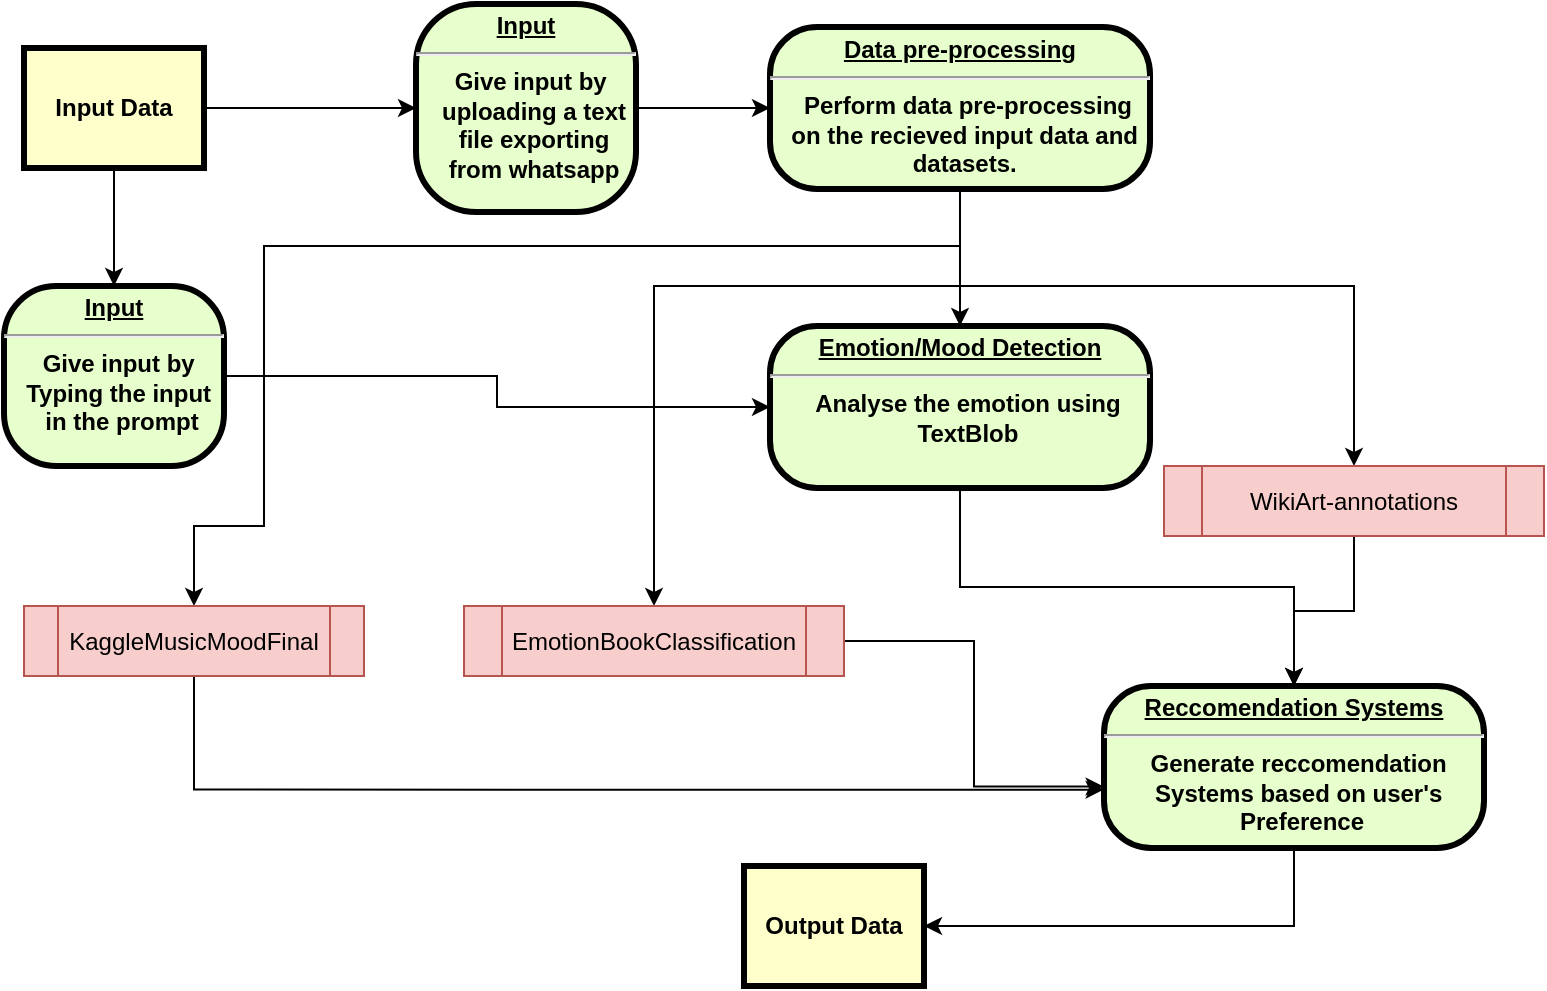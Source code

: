 <mxfile version="21.2.9" type="github">
  <diagram name="Page-1" id="c7558073-3199-34d8-9f00-42111426c3f3">
    <mxGraphModel dx="993" dy="581" grid="1" gridSize="10" guides="1" tooltips="1" connect="1" arrows="1" fold="1" page="1" pageScale="1" pageWidth="826" pageHeight="1169" background="none" math="0" shadow="0">
      <root>
        <mxCell id="0" />
        <mxCell id="1" parent="0" />
        <mxCell id="q90fvKbUCl8BpkUXCEH1-104" value="" style="edgeStyle=orthogonalEdgeStyle;rounded=0;orthogonalLoop=1;jettySize=auto;html=1;" parent="1" source="2" target="q90fvKbUCl8BpkUXCEH1-102" edge="1">
          <mxGeometry relative="1" as="geometry" />
        </mxCell>
        <mxCell id="2" value="&lt;p style=&quot;margin: 0px; margin-top: 4px; text-align: center; text-decoration: underline;&quot;&gt;&lt;strong&gt;Input&lt;br&gt;&lt;/strong&gt;&lt;/p&gt;&lt;hr&gt;&lt;p style=&quot;margin: 0px; margin-left: 8px;&quot;&gt;Give input by&amp;nbsp;&lt;/p&gt;&lt;p style=&quot;margin: 0px; margin-left: 8px;&quot;&gt;uploading a text&lt;br&gt;&lt;/p&gt;&lt;p style=&quot;margin: 0px; margin-left: 8px;&quot;&gt;file exporting&lt;/p&gt;&lt;p style=&quot;margin: 0px; margin-left: 8px;&quot;&gt;from whatsapp&lt;/p&gt;" style="verticalAlign=middle;align=center;overflow=fill;fontSize=12;fontFamily=Helvetica;html=1;rounded=1;fontStyle=1;strokeWidth=3;fillColor=#E6FFCC;arcSize=29;" parent="1" vertex="1">
          <mxGeometry x="236" y="229" width="110" height="104" as="geometry" />
        </mxCell>
        <mxCell id="q90fvKbUCl8BpkUXCEH1-99" value="" style="edgeStyle=orthogonalEdgeStyle;rounded=0;orthogonalLoop=1;jettySize=auto;html=1;" parent="1" source="4" target="2" edge="1">
          <mxGeometry relative="1" as="geometry" />
        </mxCell>
        <mxCell id="q90fvKbUCl8BpkUXCEH1-108" value="" style="edgeStyle=orthogonalEdgeStyle;rounded=0;orthogonalLoop=1;jettySize=auto;html=1;" parent="1" source="4" target="q90fvKbUCl8BpkUXCEH1-107" edge="1">
          <mxGeometry relative="1" as="geometry" />
        </mxCell>
        <mxCell id="4" value="Input Data" style="whiteSpace=wrap;align=center;verticalAlign=middle;fontStyle=1;strokeWidth=3;fillColor=#FFFFCC" parent="1" vertex="1">
          <mxGeometry x="40" y="251" width="90" height="60" as="geometry" />
        </mxCell>
        <mxCell id="q90fvKbUCl8BpkUXCEH1-106" value="" style="edgeStyle=orthogonalEdgeStyle;rounded=0;orthogonalLoop=1;jettySize=auto;html=1;" parent="1" source="q90fvKbUCl8BpkUXCEH1-102" target="q90fvKbUCl8BpkUXCEH1-105" edge="1">
          <mxGeometry relative="1" as="geometry" />
        </mxCell>
        <mxCell id="q90fvKbUCl8BpkUXCEH1-117" style="edgeStyle=orthogonalEdgeStyle;rounded=0;orthogonalLoop=1;jettySize=auto;html=1;exitX=0.5;exitY=1;exitDx=0;exitDy=0;entryX=0.5;entryY=0;entryDx=0;entryDy=0;" parent="1" source="q90fvKbUCl8BpkUXCEH1-102" target="q90fvKbUCl8BpkUXCEH1-116" edge="1">
          <mxGeometry relative="1" as="geometry">
            <Array as="points">
              <mxPoint x="508" y="350" />
              <mxPoint x="160" y="350" />
              <mxPoint x="160" y="490" />
              <mxPoint x="125" y="490" />
            </Array>
          </mxGeometry>
        </mxCell>
        <mxCell id="q90fvKbUCl8BpkUXCEH1-120" style="edgeStyle=orthogonalEdgeStyle;rounded=0;orthogonalLoop=1;jettySize=auto;html=1;exitX=0.5;exitY=1;exitDx=0;exitDy=0;" parent="1" source="q90fvKbUCl8BpkUXCEH1-102" target="q90fvKbUCl8BpkUXCEH1-119" edge="1">
          <mxGeometry relative="1" as="geometry">
            <Array as="points">
              <mxPoint x="508" y="370" />
              <mxPoint x="355" y="370" />
            </Array>
          </mxGeometry>
        </mxCell>
        <mxCell id="q90fvKbUCl8BpkUXCEH1-121" style="edgeStyle=orthogonalEdgeStyle;rounded=0;orthogonalLoop=1;jettySize=auto;html=1;exitX=0.5;exitY=1;exitDx=0;exitDy=0;entryX=0.5;entryY=0;entryDx=0;entryDy=0;" parent="1" source="q90fvKbUCl8BpkUXCEH1-102" target="q90fvKbUCl8BpkUXCEH1-118" edge="1">
          <mxGeometry relative="1" as="geometry">
            <Array as="points">
              <mxPoint x="508" y="370" />
              <mxPoint x="705" y="370" />
            </Array>
          </mxGeometry>
        </mxCell>
        <mxCell id="q90fvKbUCl8BpkUXCEH1-102" value="&lt;p style=&quot;margin: 0px; margin-top: 4px; text-align: center; text-decoration: underline;&quot;&gt;&lt;strong&gt;Data pre-processing&lt;br&gt;&lt;/strong&gt;&lt;/p&gt;&lt;hr&gt;&lt;p style=&quot;margin: 0px; margin-left: 8px;&quot;&gt;Perform data pre-processing&lt;/p&gt;&lt;p style=&quot;margin: 0px; margin-left: 8px;&quot;&gt;on the recieved input data and&amp;nbsp;&lt;/p&gt;&lt;p style=&quot;margin: 0px; margin-left: 8px;&quot;&gt;datasets.&amp;nbsp;&lt;/p&gt;" style="verticalAlign=middle;align=center;overflow=fill;fontSize=12;fontFamily=Helvetica;html=1;rounded=1;fontStyle=1;strokeWidth=3;fillColor=#E6FFCC;arcSize=29;" parent="1" vertex="1">
          <mxGeometry x="413" y="240.5" width="190" height="81" as="geometry" />
        </mxCell>
        <mxCell id="q90fvKbUCl8BpkUXCEH1-114" value="" style="edgeStyle=orthogonalEdgeStyle;rounded=0;orthogonalLoop=1;jettySize=auto;html=1;" parent="1" source="q90fvKbUCl8BpkUXCEH1-105" target="q90fvKbUCl8BpkUXCEH1-113" edge="1">
          <mxGeometry relative="1" as="geometry" />
        </mxCell>
        <mxCell id="q90fvKbUCl8BpkUXCEH1-105" value="&lt;p style=&quot;margin: 0px; margin-top: 4px; text-align: center; text-decoration: underline;&quot;&gt;&lt;strong&gt;Emotion/Mood Detection&lt;/strong&gt;&lt;/p&gt;&lt;hr&gt;&lt;p style=&quot;margin: 0px; margin-left: 8px;&quot;&gt;Analyse the emotion using&lt;/p&gt;&lt;p style=&quot;margin: 0px; margin-left: 8px;&quot;&gt;TextBlob&lt;/p&gt;" style="verticalAlign=middle;align=center;overflow=fill;fontSize=12;fontFamily=Helvetica;html=1;rounded=1;fontStyle=1;strokeWidth=3;fillColor=#E6FFCC;arcSize=29;" parent="1" vertex="1">
          <mxGeometry x="413" y="390" width="190" height="81" as="geometry" />
        </mxCell>
        <mxCell id="q90fvKbUCl8BpkUXCEH1-115" style="edgeStyle=orthogonalEdgeStyle;rounded=0;orthogonalLoop=1;jettySize=auto;html=1;exitX=1;exitY=0.5;exitDx=0;exitDy=0;entryX=0;entryY=0.5;entryDx=0;entryDy=0;" parent="1" source="q90fvKbUCl8BpkUXCEH1-107" target="q90fvKbUCl8BpkUXCEH1-105" edge="1">
          <mxGeometry relative="1" as="geometry" />
        </mxCell>
        <mxCell id="q90fvKbUCl8BpkUXCEH1-107" value="&lt;p style=&quot;margin: 0px; margin-top: 4px; text-align: center; text-decoration: underline;&quot;&gt;&lt;strong&gt;Input&lt;br&gt;&lt;/strong&gt;&lt;/p&gt;&lt;hr&gt;&lt;p style=&quot;margin: 0px; margin-left: 8px;&quot;&gt;Give input by&amp;nbsp;&lt;/p&gt;&lt;p style=&quot;margin: 0px; margin-left: 8px;&quot;&gt;Typing the input&amp;nbsp;&lt;/p&gt;&lt;p style=&quot;margin: 0px; margin-left: 8px;&quot;&gt;in the prompt&lt;/p&gt;" style="verticalAlign=middle;align=center;overflow=fill;fontSize=12;fontFamily=Helvetica;html=1;rounded=1;fontStyle=1;strokeWidth=3;fillColor=#E6FFCC;arcSize=29;" parent="1" vertex="1">
          <mxGeometry x="30" y="370" width="110" height="90" as="geometry" />
        </mxCell>
        <mxCell id="q90fvKbUCl8BpkUXCEH1-126" style="edgeStyle=orthogonalEdgeStyle;rounded=0;orthogonalLoop=1;jettySize=auto;html=1;exitX=0.5;exitY=1;exitDx=0;exitDy=0;entryX=1;entryY=0.5;entryDx=0;entryDy=0;" parent="1" source="q90fvKbUCl8BpkUXCEH1-113" target="q90fvKbUCl8BpkUXCEH1-125" edge="1">
          <mxGeometry relative="1" as="geometry" />
        </mxCell>
        <mxCell id="q90fvKbUCl8BpkUXCEH1-113" value="&lt;p style=&quot;margin: 0px; margin-top: 4px; text-align: center; text-decoration: underline;&quot;&gt;&lt;strong&gt;Reccomendation Systems&lt;/strong&gt;&lt;/p&gt;&lt;hr&gt;&lt;p style=&quot;margin: 0px; margin-left: 8px;&quot;&gt;Generate reccomendation&amp;nbsp;&lt;/p&gt;&lt;p style=&quot;margin: 0px; margin-left: 8px;&quot;&gt;Systems based on user&#39;s&amp;nbsp;&lt;/p&gt;&lt;p style=&quot;margin: 0px; margin-left: 8px;&quot;&gt;Preference&lt;/p&gt;" style="verticalAlign=middle;align=center;overflow=fill;fontSize=12;fontFamily=Helvetica;html=1;rounded=1;fontStyle=1;strokeWidth=3;fillColor=#E6FFCC;arcSize=29;" parent="1" vertex="1">
          <mxGeometry x="580" y="570" width="190" height="81" as="geometry" />
        </mxCell>
        <mxCell id="q90fvKbUCl8BpkUXCEH1-123" style="edgeStyle=orthogonalEdgeStyle;rounded=0;orthogonalLoop=1;jettySize=auto;html=1;exitX=0.5;exitY=1;exitDx=0;exitDy=0;entryX=-0.001;entryY=0.64;entryDx=0;entryDy=0;entryPerimeter=0;" parent="1" source="q90fvKbUCl8BpkUXCEH1-116" target="q90fvKbUCl8BpkUXCEH1-113" edge="1">
          <mxGeometry relative="1" as="geometry" />
        </mxCell>
        <mxCell id="q90fvKbUCl8BpkUXCEH1-116" value="KaggleMusicMoodFinal" style="shape=process;whiteSpace=wrap;html=1;backgroundOutline=1;fillColor=#f8cecc;strokeColor=#b85450;" parent="1" vertex="1">
          <mxGeometry x="40" y="530" width="170" height="35" as="geometry" />
        </mxCell>
        <mxCell id="q90fvKbUCl8BpkUXCEH1-124" style="edgeStyle=orthogonalEdgeStyle;rounded=0;orthogonalLoop=1;jettySize=auto;html=1;exitX=0.5;exitY=1;exitDx=0;exitDy=0;entryX=0.5;entryY=0;entryDx=0;entryDy=0;" parent="1" source="q90fvKbUCl8BpkUXCEH1-118" target="q90fvKbUCl8BpkUXCEH1-113" edge="1">
          <mxGeometry relative="1" as="geometry" />
        </mxCell>
        <mxCell id="q90fvKbUCl8BpkUXCEH1-118" value="WikiArt-annotations" style="shape=process;whiteSpace=wrap;html=1;backgroundOutline=1;fillColor=#f8cecc;strokeColor=#b85450;" parent="1" vertex="1">
          <mxGeometry x="610" y="460" width="190" height="35" as="geometry" />
        </mxCell>
        <mxCell id="q90fvKbUCl8BpkUXCEH1-122" style="edgeStyle=orthogonalEdgeStyle;rounded=0;orthogonalLoop=1;jettySize=auto;html=1;exitX=1;exitY=0.5;exitDx=0;exitDy=0;entryX=-0.001;entryY=0.62;entryDx=0;entryDy=0;entryPerimeter=0;" parent="1" source="q90fvKbUCl8BpkUXCEH1-119" target="q90fvKbUCl8BpkUXCEH1-113" edge="1">
          <mxGeometry relative="1" as="geometry" />
        </mxCell>
        <mxCell id="q90fvKbUCl8BpkUXCEH1-119" value="EmotionBookClassification" style="shape=process;whiteSpace=wrap;html=1;backgroundOutline=1;fillColor=#f8cecc;strokeColor=#b85450;" parent="1" vertex="1">
          <mxGeometry x="260" y="530" width="190" height="35" as="geometry" />
        </mxCell>
        <mxCell id="q90fvKbUCl8BpkUXCEH1-125" value="Output Data" style="whiteSpace=wrap;align=center;verticalAlign=middle;fontStyle=1;strokeWidth=3;fillColor=#FFFFCC" parent="1" vertex="1">
          <mxGeometry x="400" y="660" width="90" height="60" as="geometry" />
        </mxCell>
      </root>
    </mxGraphModel>
  </diagram>
</mxfile>

